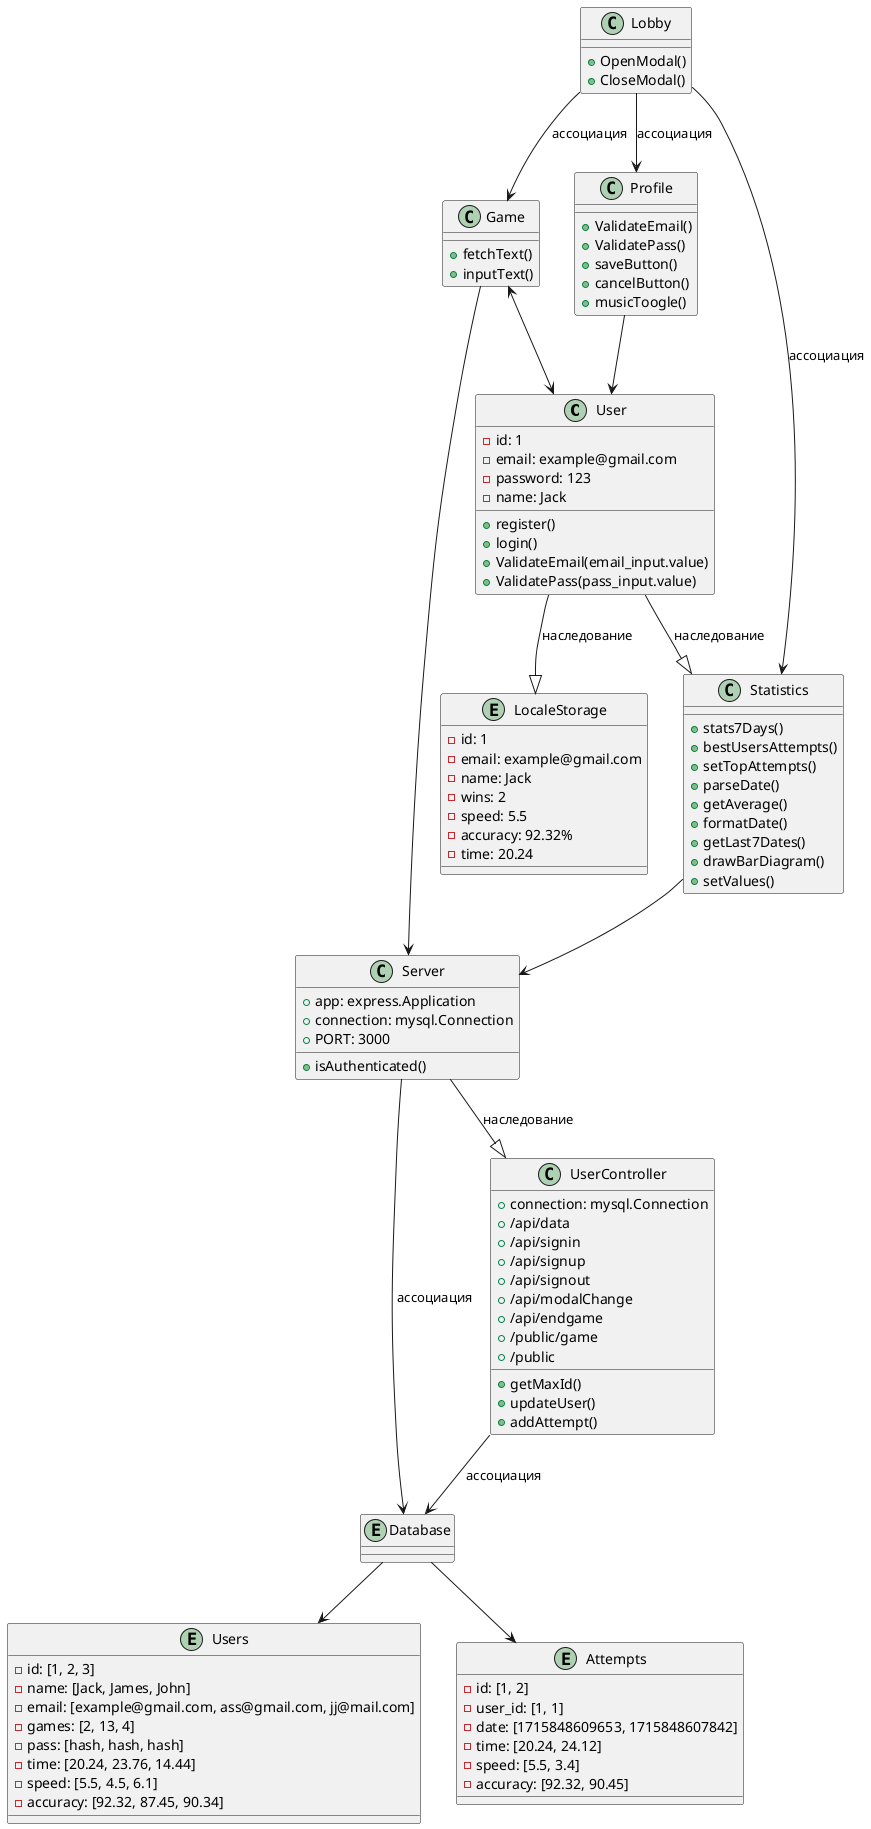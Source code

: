 @startuml

' Классы:
'-------------

class User {
 - id: 1
 - email: example@gmail.com
 - password: 123
 - name: Jack
 + register()
 + login()
 + ValidateEmail(email_input.value)
 + ValidatePass(pass_input.value)
}

class Game {
 + fetchText()
 + inputText()
}

class Statistics {
 + stats7Days()
 + bestUsersAttempts()
 + setTopAttempts()
 + parseDate()
 + getAverage()
 + formatDate()
 + getLast7Dates()
 + drawBarDiagram()
 + setValues()
}

class Profile {
 + ValidateEmail()
 + ValidatePass()
 + saveButton()
 + cancelButton()
 + musicToogle()
}

class Lobby {
 + OpenModal()
 + CloseModal()
}
entity LocaleStorage {
 - id: 1
 - email: example@gmail.com
 - name: Jack
 - wins: 2
 - speed: 5.5
 - accuracy: 92.32%
 - time: 20.24
}
class Server {
 +app: express.Application
 +connection: mysql.Connection
 +PORT: 3000
 + isAuthenticated()

}

entity Database {
}

entity Users {
 - id: [1, 2, 3]
 - name: [Jack, James, John]
 - email: [example@gmail.com, ass@gmail.com, jj@mail.com]
 - games: [2, 13, 4]
 - pass: [hash, hash, hash]
 - time: [20.24, 23.76, 14.44]
 - speed: [5.5, 4.5, 6.1]
 - accuracy: [92.32, 87.45, 90.34]
}

entity Attempts {
 - id: [1, 2]
 - user_id: [1, 1]
 - date: [1715848609653, 1715848607842]
 - time: [20.24, 24.12]
 - speed: [5.5, 3.4]
 - accuracy: [92.32, 90.45]
}

class UserController {
 + connection: mysql.Connection
 + /api/data
 + /api/signin
 + /api/signup
 + /api/signout
 + /api/modalChange
 + /api/endgame
 + /public/game
 + /public
 + getMaxId()
 + updateUser()
 + addAttempt()
}

' Ассоциации:
'-------------

Profile --> User
User --|> Statistics : наследование
Game <--> User
Lobby --> Game : ассоциация
Lobby --> Statistics : ассоциация
Lobby --> Profile : ассоциация
User --|> LocaleStorage : наследование

Statistics --> Server
Game --> Server
Server --> Database : ассоциация
Server --|>  UserController : наследование
UserController --> Database : ассоциация
Database --> Users 
Database --> Attempts 